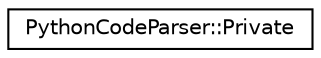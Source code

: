 digraph "Graphical Class Hierarchy"
{
 // LATEX_PDF_SIZE
  edge [fontname="Helvetica",fontsize="10",labelfontname="Helvetica",labelfontsize="10"];
  node [fontname="Helvetica",fontsize="10",shape=record];
  rankdir="LR";
  Node0 [label="PythonCodeParser::Private",height=0.2,width=0.4,color="black", fillcolor="white", style="filled",URL="$structPythonCodeParser_1_1Private.html",tooltip=" "];
}
